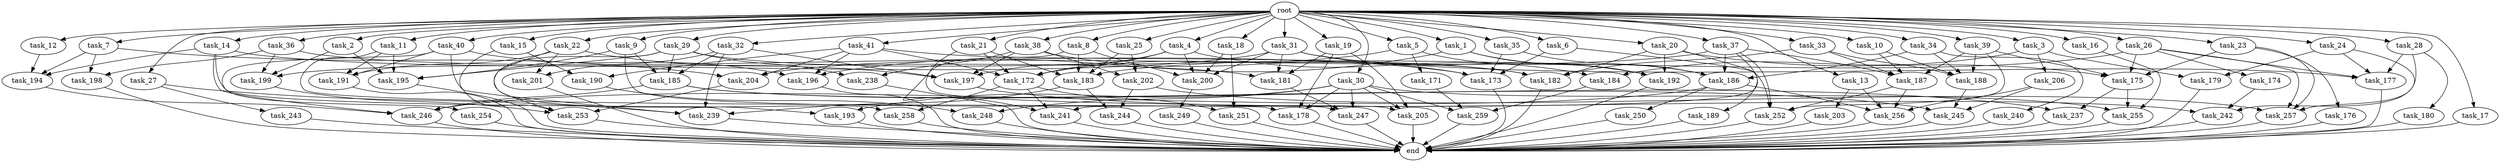 digraph G {
  task_29 [size="1.024000"];
  task_32 [size="1.024000"];
  task_191 [size="1211180777.472000"];
  task_247 [size="1717986918.400000"];
  task_27 [size="1.024000"];
  task_251 [size="764504178.688000"];
  task_4 [size="1.024000"];
  task_2 [size="1.024000"];
  task_13 [size="1.024000"];
  task_256 [size="1700807049.216000"];
  task_182 [size="1855425871.872000"];
  task_186 [size="1503238553.600000"];
  task_41 [size="1.024000"];
  task_177 [size="876173328.384000"];
  task_245 [size="1314259992.576000"];
  task_6 [size="1.024000"];
  task_9 [size="1.024000"];
  task_175 [size="1065151889.408000"];
  task_189 [size="137438953.472000"];
  task_188 [size="1348619730.944000"];
  task_259 [size="721554505.728000"];
  task_183 [size="833223655.424000"];
  task_31 [size="1.024000"];
  task_14 [size="1.024000"];
  task_36 [size="1.024000"];
  task_16 [size="1.024000"];
  task_185 [size="1133871366.144000"];
  task_249 [size="695784701.952000"];
  task_243 [size="77309411.328000"];
  task_40 [size="1.024000"];
  task_252 [size="970662608.896000"];
  task_15 [size="1.024000"];
  task_10 [size="1.024000"];
  task_171 [size="34359738.368000"];
  task_199 [size="1417339207.680000"];
  task_240 [size="309237645.312000"];
  task_250 [size="420906795.008000"];
  task_205 [size="1005022347.264000"];
  task_190 [size="1554778161.152000"];
  task_237 [size="343597383.680000"];
  task_26 [size="1.024000"];
  task_25 [size="1.024000"];
  task_201 [size="687194767.360000"];
  end [size="0.000000"];
  task_192 [size="1005022347.264000"];
  task_19 [size="1.024000"];
  task_180 [size="214748364.800000"];
  task_18 [size="1.024000"];
  task_12 [size="1.024000"];
  task_33 [size="1.024000"];
  task_241 [size="429496729.600000"];
  task_197 [size="798863917.056000"];
  task_242 [size="712964571.136000"];
  task_253 [size="1872605741.056000"];
  task_173 [size="910533066.752000"];
  task_202 [size="111669149.696000"];
  task_246 [size="910533066.752000"];
  task_184 [size="214748364.800000"];
  task_174 [size="309237645.312000"];
  task_21 [size="1.024000"];
  task_37 [size="1.024000"];
  task_244 [size="1168231104.512000"];
  task_196 [size="1769526525.952000"];
  task_187 [size="1116691496.960000"];
  task_23 [size="1.024000"];
  task_176 [size="309237645.312000"];
  root [size="0.000000"];
  task_5 [size="1.024000"];
  task_195 [size="2302102470.656000"];
  task_193 [size="970662608.896000"];
  task_11 [size="1.024000"];
  task_258 [size="352187318.272000"];
  task_194 [size="1331439861.760000"];
  task_179 [size="352187318.272000"];
  task_200 [size="901943132.160000"];
  task_3 [size="1.024000"];
  task_239 [size="1700807049.216000"];
  task_206 [size="137438953.472000"];
  task_39 [size="1.024000"];
  task_22 [size="1.024000"];
  task_28 [size="1.024000"];
  task_7 [size="1.024000"];
  task_34 [size="1.024000"];
  task_254 [size="214748364.800000"];
  task_257 [size="1142461300.736000"];
  task_17 [size="1.024000"];
  task_248 [size="970662608.896000"];
  task_20 [size="1.024000"];
  task_238 [size="584115552.256000"];
  task_178 [size="1829656068.096000"];
  task_198 [size="635655159.808000"];
  task_1 [size="1.024000"];
  task_181 [size="979252543.488000"];
  task_204 [size="1151051235.328000"];
  task_172 [size="1279900254.208000"];
  task_35 [size="1.024000"];
  task_30 [size="1.024000"];
  task_203 [size="309237645.312000"];
  task_38 [size="1.024000"];
  task_24 [size="1.024000"];
  task_255 [size="1408749273.088000"];
  task_8 [size="1.024000"];

  task_29 -> task_182 [size="536870912.000000"];
  task_29 -> task_195 [size="536870912.000000"];
  task_29 -> task_185 [size="536870912.000000"];
  task_29 -> task_253 [size="536870912.000000"];
  task_29 -> task_238 [size="536870912.000000"];
  task_32 -> task_185 [size="536870912.000000"];
  task_32 -> task_201 [size="536870912.000000"];
  task_32 -> task_197 [size="536870912.000000"];
  task_32 -> task_239 [size="536870912.000000"];
  task_191 -> end [size="1.000000"];
  task_247 -> end [size="1.000000"];
  task_27 -> task_243 [size="75497472.000000"];
  task_27 -> task_239 [size="75497472.000000"];
  task_251 -> end [size="1.000000"];
  task_4 -> task_200 [size="75497472.000000"];
  task_4 -> task_184 [size="75497472.000000"];
  task_4 -> task_172 [size="75497472.000000"];
  task_4 -> task_197 [size="75497472.000000"];
  task_2 -> task_195 [size="838860800.000000"];
  task_2 -> task_199 [size="838860800.000000"];
  task_13 -> task_203 [size="301989888.000000"];
  task_13 -> task_256 [size="301989888.000000"];
  task_256 -> end [size="1.000000"];
  task_182 -> end [size="1.000000"];
  task_186 -> task_246 [size="411041792.000000"];
  task_186 -> task_250 [size="411041792.000000"];
  task_186 -> task_256 [size="411041792.000000"];
  task_41 -> task_204 [size="838860800.000000"];
  task_41 -> task_190 [size="838860800.000000"];
  task_41 -> task_182 [size="838860800.000000"];
  task_41 -> task_172 [size="838860800.000000"];
  task_41 -> task_196 [size="838860800.000000"];
  task_177 -> end [size="1.000000"];
  task_245 -> end [size="1.000000"];
  task_6 -> task_252 [size="33554432.000000"];
  task_6 -> task_173 [size="33554432.000000"];
  task_9 -> task_195 [size="33554432.000000"];
  task_9 -> task_185 [size="33554432.000000"];
  task_9 -> task_205 [size="33554432.000000"];
  task_175 -> task_237 [size="301989888.000000"];
  task_175 -> task_255 [size="301989888.000000"];
  task_189 -> end [size="1.000000"];
  task_188 -> task_245 [size="838860800.000000"];
  task_259 -> end [size="1.000000"];
  task_183 -> task_244 [size="838860800.000000"];
  task_183 -> task_239 [size="838860800.000000"];
  task_31 -> task_200 [size="134217728.000000"];
  task_31 -> task_192 [size="134217728.000000"];
  task_31 -> task_199 [size="134217728.000000"];
  task_31 -> task_177 [size="134217728.000000"];
  task_31 -> task_181 [size="134217728.000000"];
  task_14 -> task_194 [size="411041792.000000"];
  task_14 -> task_246 [size="411041792.000000"];
  task_14 -> task_193 [size="411041792.000000"];
  task_14 -> task_181 [size="411041792.000000"];
  task_36 -> task_199 [size="411041792.000000"];
  task_36 -> task_173 [size="411041792.000000"];
  task_36 -> task_198 [size="411041792.000000"];
  task_16 -> task_255 [size="536870912.000000"];
  task_185 -> task_246 [size="33554432.000000"];
  task_185 -> task_245 [size="33554432.000000"];
  task_185 -> task_237 [size="33554432.000000"];
  task_249 -> end [size="1.000000"];
  task_243 -> end [size="1.000000"];
  task_40 -> task_191 [size="209715200.000000"];
  task_40 -> task_239 [size="209715200.000000"];
  task_40 -> task_254 [size="209715200.000000"];
  task_40 -> task_196 [size="209715200.000000"];
  task_252 -> end [size="1.000000"];
  task_15 -> task_253 [size="679477248.000000"];
  task_15 -> task_190 [size="679477248.000000"];
  task_10 -> task_187 [size="411041792.000000"];
  task_10 -> task_188 [size="411041792.000000"];
  task_171 -> task_259 [size="33554432.000000"];
  task_199 -> task_253 [size="75497472.000000"];
  task_240 -> end [size="1.000000"];
  task_250 -> end [size="1.000000"];
  task_205 -> end [size="1.000000"];
  task_190 -> task_248 [size="411041792.000000"];
  task_237 -> end [size="1.000000"];
  task_26 -> task_175 [size="301989888.000000"];
  task_26 -> task_183 [size="301989888.000000"];
  task_26 -> task_177 [size="301989888.000000"];
  task_26 -> task_174 [size="301989888.000000"];
  task_26 -> task_257 [size="301989888.000000"];
  task_25 -> task_183 [size="75497472.000000"];
  task_25 -> task_202 [size="75497472.000000"];
  task_201 -> end [size="1.000000"];
  task_192 -> end [size="1.000000"];
  task_19 -> task_181 [size="411041792.000000"];
  task_19 -> task_205 [size="411041792.000000"];
  task_19 -> task_178 [size="411041792.000000"];
  task_180 -> end [size="1.000000"];
  task_18 -> task_200 [size="536870912.000000"];
  task_18 -> task_251 [size="536870912.000000"];
  task_12 -> task_194 [size="679477248.000000"];
  task_33 -> task_187 [size="301989888.000000"];
  task_33 -> task_182 [size="301989888.000000"];
  task_33 -> task_188 [size="301989888.000000"];
  task_241 -> end [size="1.000000"];
  task_197 -> task_242 [size="75497472.000000"];
  task_242 -> end [size="1.000000"];
  task_253 -> end [size="1.000000"];
  task_173 -> end [size="1.000000"];
  task_202 -> task_244 [size="301989888.000000"];
  task_202 -> task_257 [size="301989888.000000"];
  task_246 -> end [size="1.000000"];
  task_184 -> task_259 [size="134217728.000000"];
  task_174 -> task_242 [size="411041792.000000"];
  task_21 -> task_247 [size="301989888.000000"];
  task_21 -> task_183 [size="301989888.000000"];
  task_21 -> task_172 [size="301989888.000000"];
  task_37 -> task_187 [size="75497472.000000"];
  task_37 -> task_204 [size="75497472.000000"];
  task_37 -> task_186 [size="75497472.000000"];
  task_37 -> task_241 [size="75497472.000000"];
  task_37 -> task_252 [size="75497472.000000"];
  task_244 -> end [size="1.000000"];
  task_196 -> end [size="1.000000"];
  task_187 -> task_252 [size="536870912.000000"];
  task_187 -> task_256 [size="536870912.000000"];
  task_23 -> task_175 [size="301989888.000000"];
  task_23 -> task_176 [size="301989888.000000"];
  task_23 -> task_257 [size="301989888.000000"];
  task_176 -> end [size="1.000000"];
  root -> task_12 [size="1.000000"];
  root -> task_36 [size="1.000000"];
  root -> task_16 [size="1.000000"];
  root -> task_9 [size="1.000000"];
  root -> task_39 [size="1.000000"];
  root -> task_11 [size="1.000000"];
  root -> task_22 [size="1.000000"];
  root -> task_7 [size="1.000000"];
  root -> task_33 [size="1.000000"];
  root -> task_28 [size="1.000000"];
  root -> task_4 [size="1.000000"];
  root -> task_34 [size="1.000000"];
  root -> task_2 [size="1.000000"];
  root -> task_15 [size="1.000000"];
  root -> task_10 [size="1.000000"];
  root -> task_29 [size="1.000000"];
  root -> task_21 [size="1.000000"];
  root -> task_17 [size="1.000000"];
  root -> task_18 [size="1.000000"];
  root -> task_41 [size="1.000000"];
  root -> task_20 [size="1.000000"];
  root -> task_23 [size="1.000000"];
  root -> task_6 [size="1.000000"];
  root -> task_32 [size="1.000000"];
  root -> task_5 [size="1.000000"];
  root -> task_37 [size="1.000000"];
  root -> task_26 [size="1.000000"];
  root -> task_25 [size="1.000000"];
  root -> task_31 [size="1.000000"];
  root -> task_35 [size="1.000000"];
  root -> task_13 [size="1.000000"];
  root -> task_30 [size="1.000000"];
  root -> task_19 [size="1.000000"];
  root -> task_1 [size="1.000000"];
  root -> task_40 [size="1.000000"];
  root -> task_38 [size="1.000000"];
  root -> task_24 [size="1.000000"];
  root -> task_3 [size="1.000000"];
  root -> task_8 [size="1.000000"];
  root -> task_27 [size="1.000000"];
  root -> task_14 [size="1.000000"];
  task_5 -> task_192 [size="33554432.000000"];
  task_5 -> task_172 [size="33554432.000000"];
  task_5 -> task_171 [size="33554432.000000"];
  task_195 -> end [size="1.000000"];
  task_193 -> end [size="1.000000"];
  task_11 -> task_195 [size="838860800.000000"];
  task_11 -> task_178 [size="838860800.000000"];
  task_11 -> task_191 [size="838860800.000000"];
  task_258 -> end [size="1.000000"];
  task_194 -> task_246 [size="33554432.000000"];
  task_179 -> end [size="1.000000"];
  task_200 -> task_249 [size="679477248.000000"];
  task_3 -> task_184 [size="134217728.000000"];
  task_3 -> task_179 [size="134217728.000000"];
  task_3 -> task_206 [size="134217728.000000"];
  task_239 -> end [size="1.000000"];
  task_206 -> task_245 [size="411041792.000000"];
  task_206 -> task_256 [size="411041792.000000"];
  task_39 -> task_175 [size="301989888.000000"];
  task_39 -> task_187 [size="301989888.000000"];
  task_39 -> task_252 [size="301989888.000000"];
  task_39 -> task_188 [size="301989888.000000"];
  task_22 -> task_191 [size="134217728.000000"];
  task_22 -> task_201 [size="134217728.000000"];
  task_22 -> task_258 [size="134217728.000000"];
  task_22 -> task_197 [size="134217728.000000"];
  task_28 -> task_242 [size="209715200.000000"];
  task_28 -> task_180 [size="209715200.000000"];
  task_28 -> task_177 [size="209715200.000000"];
  task_7 -> task_194 [size="209715200.000000"];
  task_7 -> task_204 [size="209715200.000000"];
  task_7 -> task_198 [size="209715200.000000"];
  task_34 -> task_240 [size="301989888.000000"];
  task_34 -> task_186 [size="301989888.000000"];
  task_34 -> task_188 [size="301989888.000000"];
  task_254 -> end [size="1.000000"];
  task_257 -> end [size="1.000000"];
  task_17 -> end [size="1.000000"];
  task_248 -> end [size="1.000000"];
  task_20 -> task_175 [size="134217728.000000"];
  task_20 -> task_189 [size="134217728.000000"];
  task_20 -> task_192 [size="134217728.000000"];
  task_20 -> task_182 [size="134217728.000000"];
  task_238 -> end [size="1.000000"];
  task_178 -> end [size="1.000000"];
  task_198 -> end [size="1.000000"];
  task_1 -> task_192 [size="679477248.000000"];
  task_1 -> task_186 [size="679477248.000000"];
  task_1 -> task_196 [size="679477248.000000"];
  task_181 -> task_247 [size="838860800.000000"];
  task_204 -> task_253 [size="536870912.000000"];
  task_172 -> task_241 [size="209715200.000000"];
  task_172 -> task_258 [size="209715200.000000"];
  task_172 -> task_251 [size="209715200.000000"];
  task_35 -> task_186 [size="411041792.000000"];
  task_35 -> task_173 [size="411041792.000000"];
  task_30 -> task_248 [size="536870912.000000"];
  task_30 -> task_205 [size="536870912.000000"];
  task_30 -> task_247 [size="536870912.000000"];
  task_30 -> task_193 [size="536870912.000000"];
  task_30 -> task_255 [size="536870912.000000"];
  task_30 -> task_259 [size="536870912.000000"];
  task_30 -> task_178 [size="536870912.000000"];
  task_203 -> end [size="1.000000"];
  task_38 -> task_238 [size="33554432.000000"];
  task_38 -> task_197 [size="33554432.000000"];
  task_38 -> task_173 [size="33554432.000000"];
  task_38 -> task_202 [size="33554432.000000"];
  task_24 -> task_179 [size="209715200.000000"];
  task_24 -> task_257 [size="209715200.000000"];
  task_24 -> task_177 [size="209715200.000000"];
  task_255 -> end [size="1.000000"];
  task_8 -> task_200 [size="134217728.000000"];
  task_8 -> task_183 [size="134217728.000000"];
  task_8 -> task_241 [size="134217728.000000"];
}
